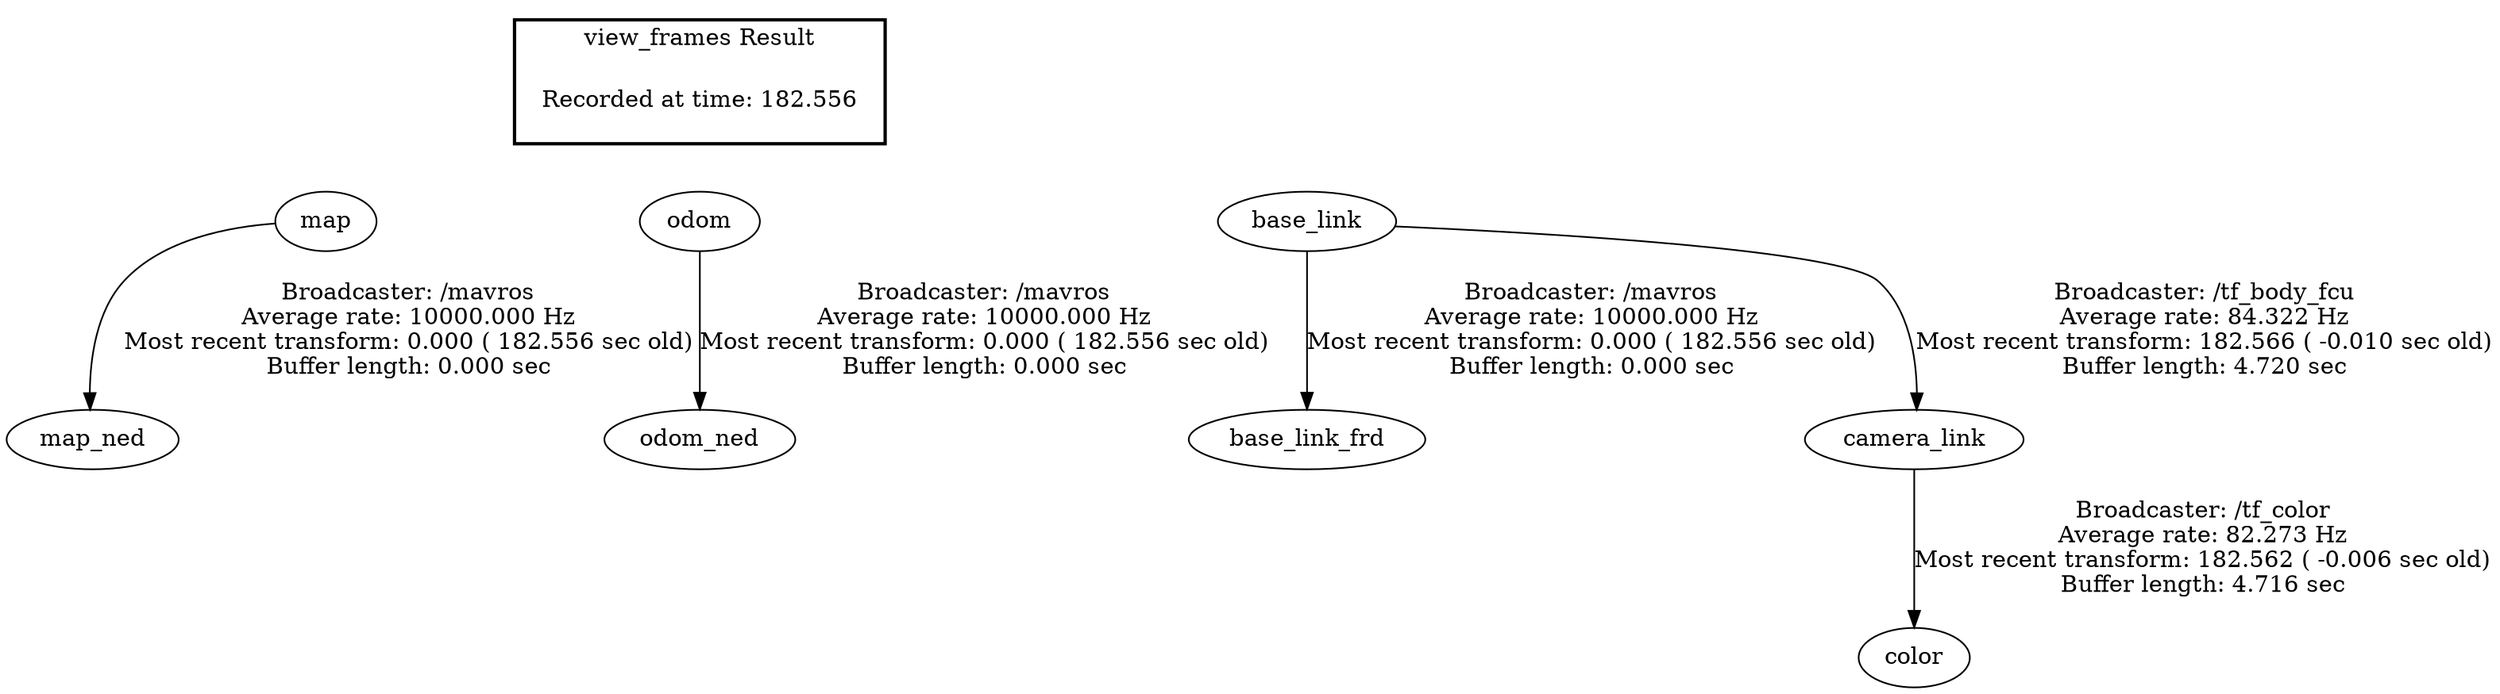 digraph G {
"map" -> "map_ned"[label="Broadcaster: /mavros\nAverage rate: 10000.000 Hz\nMost recent transform: 0.000 ( 182.556 sec old)\nBuffer length: 0.000 sec\n"];
"odom" -> "odom_ned"[label="Broadcaster: /mavros\nAverage rate: 10000.000 Hz\nMost recent transform: 0.000 ( 182.556 sec old)\nBuffer length: 0.000 sec\n"];
"base_link" -> "base_link_frd"[label="Broadcaster: /mavros\nAverage rate: 10000.000 Hz\nMost recent transform: 0.000 ( 182.556 sec old)\nBuffer length: 0.000 sec\n"];
"camera_link" -> "color"[label="Broadcaster: /tf_color\nAverage rate: 82.273 Hz\nMost recent transform: 182.562 ( -0.006 sec old)\nBuffer length: 4.716 sec\n"];
"base_link" -> "camera_link"[label="Broadcaster: /tf_body_fcu\nAverage rate: 84.322 Hz\nMost recent transform: 182.566 ( -0.010 sec old)\nBuffer length: 4.720 sec\n"];
edge [style=invis];
 subgraph cluster_legend { style=bold; color=black; label ="view_frames Result";
"Recorded at time: 182.556"[ shape=plaintext ] ;
 }->"map";
edge [style=invis];
 subgraph cluster_legend { style=bold; color=black; label ="view_frames Result";
"Recorded at time: 182.556"[ shape=plaintext ] ;
 }->"odom";
edge [style=invis];
 subgraph cluster_legend { style=bold; color=black; label ="view_frames Result";
"Recorded at time: 182.556"[ shape=plaintext ] ;
 }->"base_link";
}